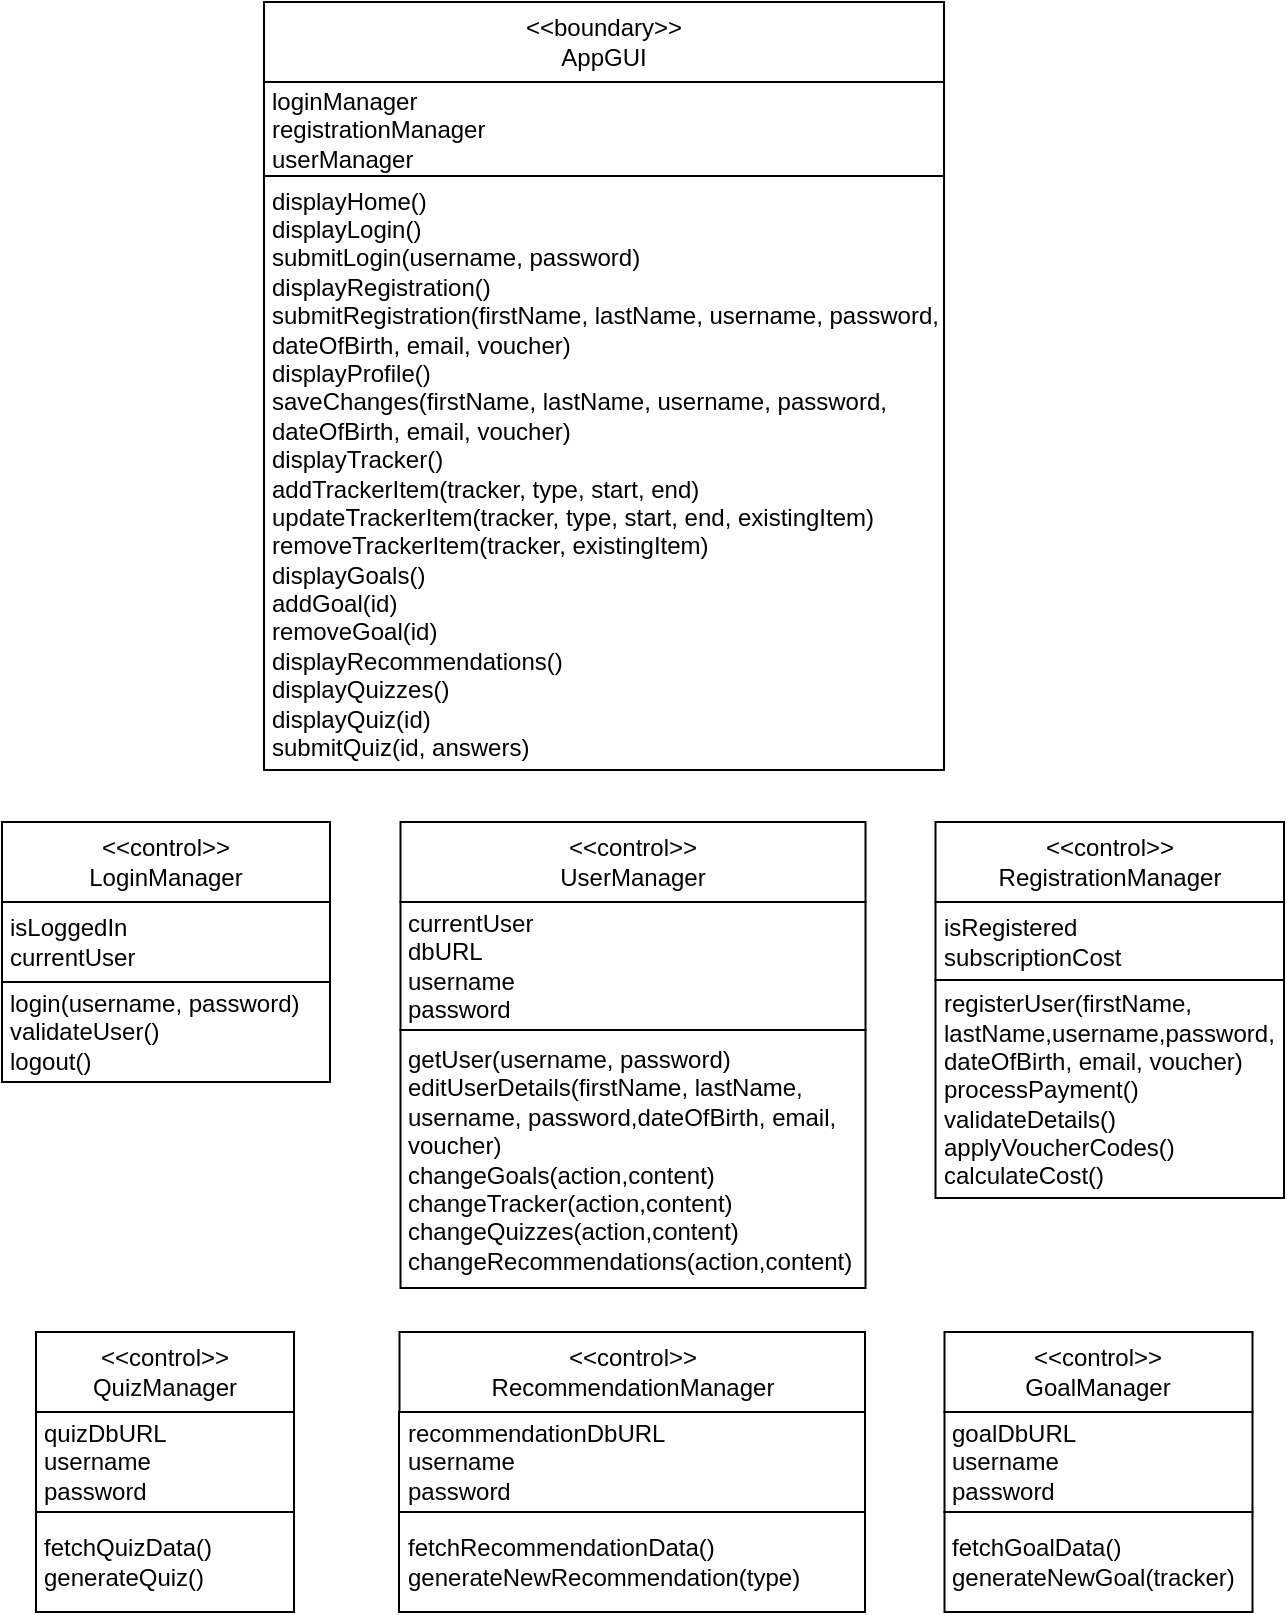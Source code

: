 <mxfile version="20.8.0" type="github">
  <diagram id="C5RBs43oDa-KdzZeNtuy" name="Page-1">
    <mxGraphModel dx="2634" dy="1156" grid="0" gridSize="10" guides="1" tooltips="1" connect="1" arrows="1" fold="1" page="0" pageScale="1" pageWidth="827" pageHeight="1169" math="0" shadow="0">
      <root>
        <mxCell id="WIyWlLk6GJQsqaUBKTNV-0" />
        <mxCell id="WIyWlLk6GJQsqaUBKTNV-1" parent="WIyWlLk6GJQsqaUBKTNV-0" />
        <mxCell id="w24_xTTsymOZ64Kal-NZ-3" value="&amp;lt;&amp;lt;control&amp;gt;&amp;gt;&lt;br&gt;LoginManager" style="rounded=0;whiteSpace=wrap;html=1;" parent="WIyWlLk6GJQsqaUBKTNV-1" vertex="1">
          <mxGeometry x="-1037" y="330" width="164" height="40" as="geometry" />
        </mxCell>
        <mxCell id="w24_xTTsymOZ64Kal-NZ-4" value="isLoggedIn&lt;br&gt;currentUser" style="rounded=0;whiteSpace=wrap;html=1;align=left;spacingLeft=2;" parent="WIyWlLk6GJQsqaUBKTNV-1" vertex="1">
          <mxGeometry x="-1037" y="370" width="164" height="40" as="geometry" />
        </mxCell>
        <mxCell id="w24_xTTsymOZ64Kal-NZ-5" value="login(username, password)&lt;br&gt;validateUser()&lt;br&gt;logout()" style="rounded=0;whiteSpace=wrap;html=1;align=left;spacingLeft=2;" parent="WIyWlLk6GJQsqaUBKTNV-1" vertex="1">
          <mxGeometry x="-1037" y="410" width="164" height="50" as="geometry" />
        </mxCell>
        <mxCell id="w24_xTTsymOZ64Kal-NZ-6" value="&amp;lt;&amp;lt;control&amp;gt;&amp;gt;&lt;br&gt;RegistrationManager" style="rounded=0;whiteSpace=wrap;html=1;" parent="WIyWlLk6GJQsqaUBKTNV-1" vertex="1">
          <mxGeometry x="-570.25" y="330" width="174.25" height="40" as="geometry" />
        </mxCell>
        <mxCell id="w24_xTTsymOZ64Kal-NZ-7" value="isRegistered&lt;br&gt;subscriptionCost" style="rounded=0;whiteSpace=wrap;html=1;align=left;spacingLeft=2;" parent="WIyWlLk6GJQsqaUBKTNV-1" vertex="1">
          <mxGeometry x="-570.25" y="370" width="174.25" height="39" as="geometry" />
        </mxCell>
        <mxCell id="w24_xTTsymOZ64Kal-NZ-8" value="registerUser(firstName, lastName,username,password,&lt;br&gt;dateOfBirth, email, voucher)&lt;br&gt;processPayment()&lt;br&gt;validateDetails()&lt;br&gt;applyVoucherCodes()&lt;br&gt;calculateCost()" style="rounded=0;whiteSpace=wrap;html=1;align=left;spacingLeft=2;" parent="WIyWlLk6GJQsqaUBKTNV-1" vertex="1">
          <mxGeometry x="-570.25" y="409" width="174.25" height="109" as="geometry" />
        </mxCell>
        <mxCell id="w24_xTTsymOZ64Kal-NZ-24" value="&amp;lt;&amp;lt;control&amp;gt;&amp;gt;&lt;br&gt;QuizManager" style="rounded=0;whiteSpace=wrap;html=1;fillColor=default;" parent="WIyWlLk6GJQsqaUBKTNV-1" vertex="1">
          <mxGeometry x="-1020" y="585" width="129" height="40" as="geometry" />
        </mxCell>
        <mxCell id="w24_xTTsymOZ64Kal-NZ-25" value="quizDbURL&lt;br&gt;username&lt;br&gt;password" style="rounded=0;whiteSpace=wrap;html=1;align=left;spacingLeft=2;fillColor=default;" parent="WIyWlLk6GJQsqaUBKTNV-1" vertex="1">
          <mxGeometry x="-1020" y="625" width="129" height="50" as="geometry" />
        </mxCell>
        <mxCell id="w24_xTTsymOZ64Kal-NZ-26" value="fetchQuizData()&lt;br&gt;generateQuiz()" style="rounded=0;whiteSpace=wrap;html=1;align=left;spacingLeft=2;fillColor=default;" parent="WIyWlLk6GJQsqaUBKTNV-1" vertex="1">
          <mxGeometry x="-1020" y="675" width="129" height="50" as="geometry" />
        </mxCell>
        <mxCell id="w24_xTTsymOZ64Kal-NZ-27" value="&amp;lt;&amp;lt;control&amp;gt;&amp;gt;&lt;br&gt;RecommendationManager" style="rounded=0;whiteSpace=wrap;html=1;fillColor=default;" parent="WIyWlLk6GJQsqaUBKTNV-1" vertex="1">
          <mxGeometry x="-838.25" y="585" width="232.75" height="40" as="geometry" />
        </mxCell>
        <mxCell id="w24_xTTsymOZ64Kal-NZ-28" value="recommendationDbURL&lt;br style=&quot;border-color: var(--border-color);&quot;&gt;username&lt;br style=&quot;border-color: var(--border-color);&quot;&gt;password" style="rounded=0;whiteSpace=wrap;html=1;align=left;spacingLeft=2;fillColor=default;" parent="WIyWlLk6GJQsqaUBKTNV-1" vertex="1">
          <mxGeometry x="-838.5" y="625" width="233" height="50" as="geometry" />
        </mxCell>
        <mxCell id="w24_xTTsymOZ64Kal-NZ-29" value="fetchRecommendationData()&lt;br style=&quot;border-color: var(--border-color);&quot;&gt;generateNewRecommendation(type)" style="rounded=0;whiteSpace=wrap;html=1;align=left;spacingLeft=2;fillColor=default;" parent="WIyWlLk6GJQsqaUBKTNV-1" vertex="1">
          <mxGeometry x="-838.5" y="675" width="233" height="50" as="geometry" />
        </mxCell>
        <mxCell id="w24_xTTsymOZ64Kal-NZ-30" value="&amp;lt;&amp;lt;control&amp;gt;&amp;gt;&lt;br&gt;GoalManager" style="rounded=0;whiteSpace=wrap;html=1;fillColor=default;" parent="WIyWlLk6GJQsqaUBKTNV-1" vertex="1">
          <mxGeometry x="-565.75" y="585" width="154" height="40" as="geometry" />
        </mxCell>
        <mxCell id="w24_xTTsymOZ64Kal-NZ-31" value="goalDbURL&lt;br style=&quot;border-color: var(--border-color);&quot;&gt;username&lt;br style=&quot;border-color: var(--border-color);&quot;&gt;password" style="rounded=0;whiteSpace=wrap;html=1;align=left;spacingLeft=2;fillColor=default;" parent="WIyWlLk6GJQsqaUBKTNV-1" vertex="1">
          <mxGeometry x="-565.75" y="625" width="154" height="50" as="geometry" />
        </mxCell>
        <mxCell id="w24_xTTsymOZ64Kal-NZ-32" value="fetchGoalData()&lt;br&gt;generateNewGoal(tracker)" style="rounded=0;whiteSpace=wrap;html=1;align=left;spacingLeft=2;fillColor=default;" parent="WIyWlLk6GJQsqaUBKTNV-1" vertex="1">
          <mxGeometry x="-565.75" y="675" width="154" height="50" as="geometry" />
        </mxCell>
        <mxCell id="UKrykxVOIUrhVkqHI4r5-0" value="&amp;lt;&amp;lt;boundary&amp;gt;&amp;gt;&lt;br&gt;AppGUI" style="rounded=0;whiteSpace=wrap;html=1;" parent="WIyWlLk6GJQsqaUBKTNV-1" vertex="1">
          <mxGeometry x="-906" y="-80" width="340" height="40" as="geometry" />
        </mxCell>
        <mxCell id="UKrykxVOIUrhVkqHI4r5-1" value="loginManager&lt;br&gt;registrationManager&lt;br&gt;userManager" style="rounded=0;whiteSpace=wrap;html=1;align=left;spacingLeft=2;" parent="WIyWlLk6GJQsqaUBKTNV-1" vertex="1">
          <mxGeometry x="-906" y="-40" width="340" height="47" as="geometry" />
        </mxCell>
        <mxCell id="UKrykxVOIUrhVkqHI4r5-2" value="displayHome()&lt;br&gt;displayLogin()&lt;br&gt;submitLogin(username, password)&lt;br&gt;displayRegistration()&lt;br&gt;submitRegistration(firstName, lastName, username, password,&lt;br&gt;dateOfBirth, email, voucher)&lt;br&gt;displayProfile()&lt;br&gt;saveChanges(firstName, lastName, username, password,&lt;br style=&quot;border-color: var(--border-color);&quot;&gt;dateOfBirth, email, voucher)&lt;br&gt;displayTracker()&lt;br&gt;addTrackerItem(tracker, type, start, end)&lt;br&gt;updateTrackerItem(tracker, type, start, end, existingItem)&lt;br&gt;removeTrackerItem(tracker, existingItem)&lt;br&gt;displayGoals()&lt;br&gt;addGoal(id)&lt;br&gt;removeGoal(id)&lt;br&gt;displayRecommendations()&lt;br&gt;displayQuizzes()&lt;br&gt;displayQuiz(id)&lt;br&gt;submitQuiz(id, answers)" style="rounded=0;whiteSpace=wrap;html=1;align=left;spacingLeft=2;" parent="WIyWlLk6GJQsqaUBKTNV-1" vertex="1">
          <mxGeometry x="-906" y="7" width="340" height="297" as="geometry" />
        </mxCell>
        <mxCell id="xLYzDKF304T43SrzNeq9-0" value="&amp;lt;&amp;lt;control&amp;gt;&amp;gt;&lt;br&gt;UserManager" style="rounded=0;whiteSpace=wrap;html=1;" parent="WIyWlLk6GJQsqaUBKTNV-1" vertex="1">
          <mxGeometry x="-837.75" y="330" width="232.5" height="40" as="geometry" />
        </mxCell>
        <mxCell id="xLYzDKF304T43SrzNeq9-1" value="currentUser&lt;br&gt;dbURL&lt;br style=&quot;border-color: var(--border-color);&quot;&gt;username&lt;br style=&quot;border-color: var(--border-color);&quot;&gt;password" style="rounded=0;whiteSpace=wrap;html=1;align=left;spacingLeft=2;" parent="WIyWlLk6GJQsqaUBKTNV-1" vertex="1">
          <mxGeometry x="-837.75" y="370" width="232.5" height="64" as="geometry" />
        </mxCell>
        <mxCell id="xLYzDKF304T43SrzNeq9-2" value="getUser(username, password)&lt;br&gt;editUserDetails(firstName, lastName, username, password,dateOfBirth, email, voucher)&lt;br&gt;changeGoals(action,content)&lt;br&gt;changeTracker(action,content)&lt;br&gt;changeQuizzes(action,content)&lt;br&gt;changeRecommendations(action,content)" style="rounded=0;whiteSpace=wrap;html=1;align=left;spacingLeft=2;" parent="WIyWlLk6GJQsqaUBKTNV-1" vertex="1">
          <mxGeometry x="-837.75" y="434" width="232.5" height="129" as="geometry" />
        </mxCell>
      </root>
    </mxGraphModel>
  </diagram>
</mxfile>
